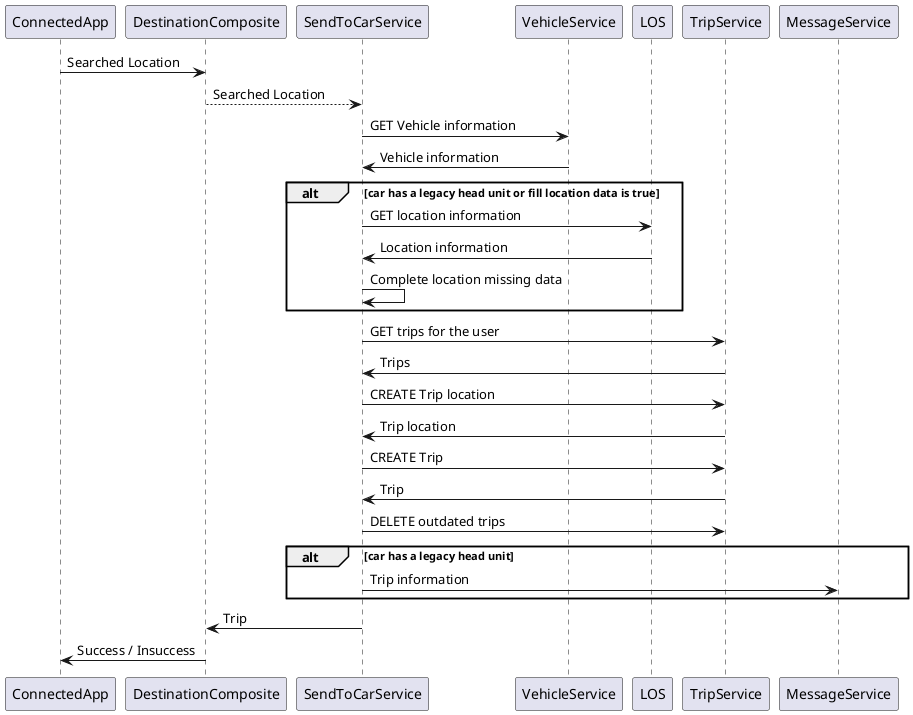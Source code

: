 @startuml Send To Car Serice
ConnectedApp -> DestinationComposite: Searched Location
DestinationComposite --> SendToCarService: Searched Location

SendToCarService -> VehicleService: GET Vehicle information
VehicleService -> SendToCarService: Vehicle information

alt car has a legacy head unit or fill location data is true
    SendToCarService -> LOS: GET location information
    LOS -> SendToCarService: Location information
    SendToCarService -> SendToCarService: Complete location missing data
end

SendToCarService -> TripService: GET trips for the user
TripService -> SendToCarService: Trips

SendToCarService -> TripService: CREATE Trip location
TripService -> SendToCarService: Trip location

SendToCarService -> TripService: CREATE Trip
TripService -> SendToCarService: Trip

SendToCarService -> TripService: DELETE outdated trips

alt car has a legacy head unit
    SendToCarService -> MessageService: Trip information
end

SendToCarService -> DestinationComposite: Trip
DestinationComposite -> ConnectedApp: Success / Insuccess

@enduml